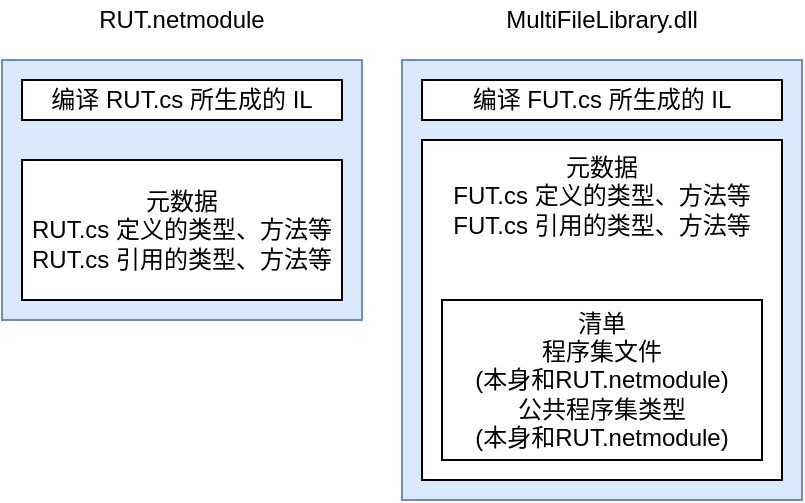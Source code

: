 <mxfile version="13.9.9" type="device"><diagram id="Bzv6gL_cd43SbeMDUsCG" name="第 1 页"><mxGraphModel dx="1106" dy="972" grid="1" gridSize="10" guides="1" tooltips="1" connect="1" arrows="1" fold="1" page="1" pageScale="1" pageWidth="827" pageHeight="1169" math="0" shadow="0"><root><mxCell id="0"/><mxCell id="1" parent="0"/><mxCell id="Xvi93l955PDwHlUALB1s-6" value="" style="rounded=0;whiteSpace=wrap;html=1;fillColor=#dae8fc;strokeColor=#6c8ebf;" vertex="1" parent="1"><mxGeometry x="340" y="210" width="200" height="220" as="geometry"/></mxCell><mxCell id="Xvi93l955PDwHlUALB1s-1" value="" style="rounded=0;whiteSpace=wrap;html=1;fillColor=#dae8fc;strokeColor=#6c8ebf;" vertex="1" parent="1"><mxGeometry x="140" y="210" width="180" height="130" as="geometry"/></mxCell><mxCell id="Xvi93l955PDwHlUALB1s-2" value="编译 RUT.cs 所生成的 IL" style="rounded=0;whiteSpace=wrap;html=1;" vertex="1" parent="1"><mxGeometry x="150" y="220" width="160" height="20" as="geometry"/></mxCell><mxCell id="Xvi93l955PDwHlUALB1s-3" value="元数据 &lt;br&gt;RUT.cs 定义的类型、方法等&lt;br&gt;RUT.cs 引用的类型、方法等" style="rounded=0;whiteSpace=wrap;html=1;" vertex="1" parent="1"><mxGeometry x="150" y="260" width="160" height="70" as="geometry"/></mxCell><mxCell id="Xvi93l955PDwHlUALB1s-4" value="编译 FUT.cs 所生成的 IL" style="rounded=0;whiteSpace=wrap;html=1;" vertex="1" parent="1"><mxGeometry x="350" y="220" width="180" height="20" as="geometry"/></mxCell><mxCell id="Xvi93l955PDwHlUALB1s-7" value="元数据 &lt;br&gt;FUT.cs 定义的类型、方法等&lt;br&gt;FUT.cs 引用的类型、方法等" style="rounded=0;whiteSpace=wrap;html=1;verticalAlign=top;" vertex="1" parent="1"><mxGeometry x="350" y="250" width="180" height="170" as="geometry"/></mxCell><mxCell id="Xvi93l955PDwHlUALB1s-9" value="清单&lt;br&gt;程序集文件&lt;br&gt;(本身和RUT.netmodule)&lt;br&gt;公共程序集类型&lt;br&gt;(本身和RUT.netmodule)" style="rounded=0;whiteSpace=wrap;html=1;" vertex="1" parent="1"><mxGeometry x="360" y="330" width="160" height="80" as="geometry"/></mxCell><mxCell id="Xvi93l955PDwHlUALB1s-14" value="RUT.netmodule" style="text;html=1;strokeColor=none;fillColor=none;align=center;verticalAlign=middle;whiteSpace=wrap;rounded=0;" vertex="1" parent="1"><mxGeometry x="175" y="180" width="110" height="20" as="geometry"/></mxCell><mxCell id="Xvi93l955PDwHlUALB1s-15" value="MultiFileLibrary.dll" style="text;html=1;strokeColor=none;fillColor=none;align=center;verticalAlign=middle;whiteSpace=wrap;rounded=0;" vertex="1" parent="1"><mxGeometry x="385" y="180" width="110" height="20" as="geometry"/></mxCell></root></mxGraphModel></diagram></mxfile>